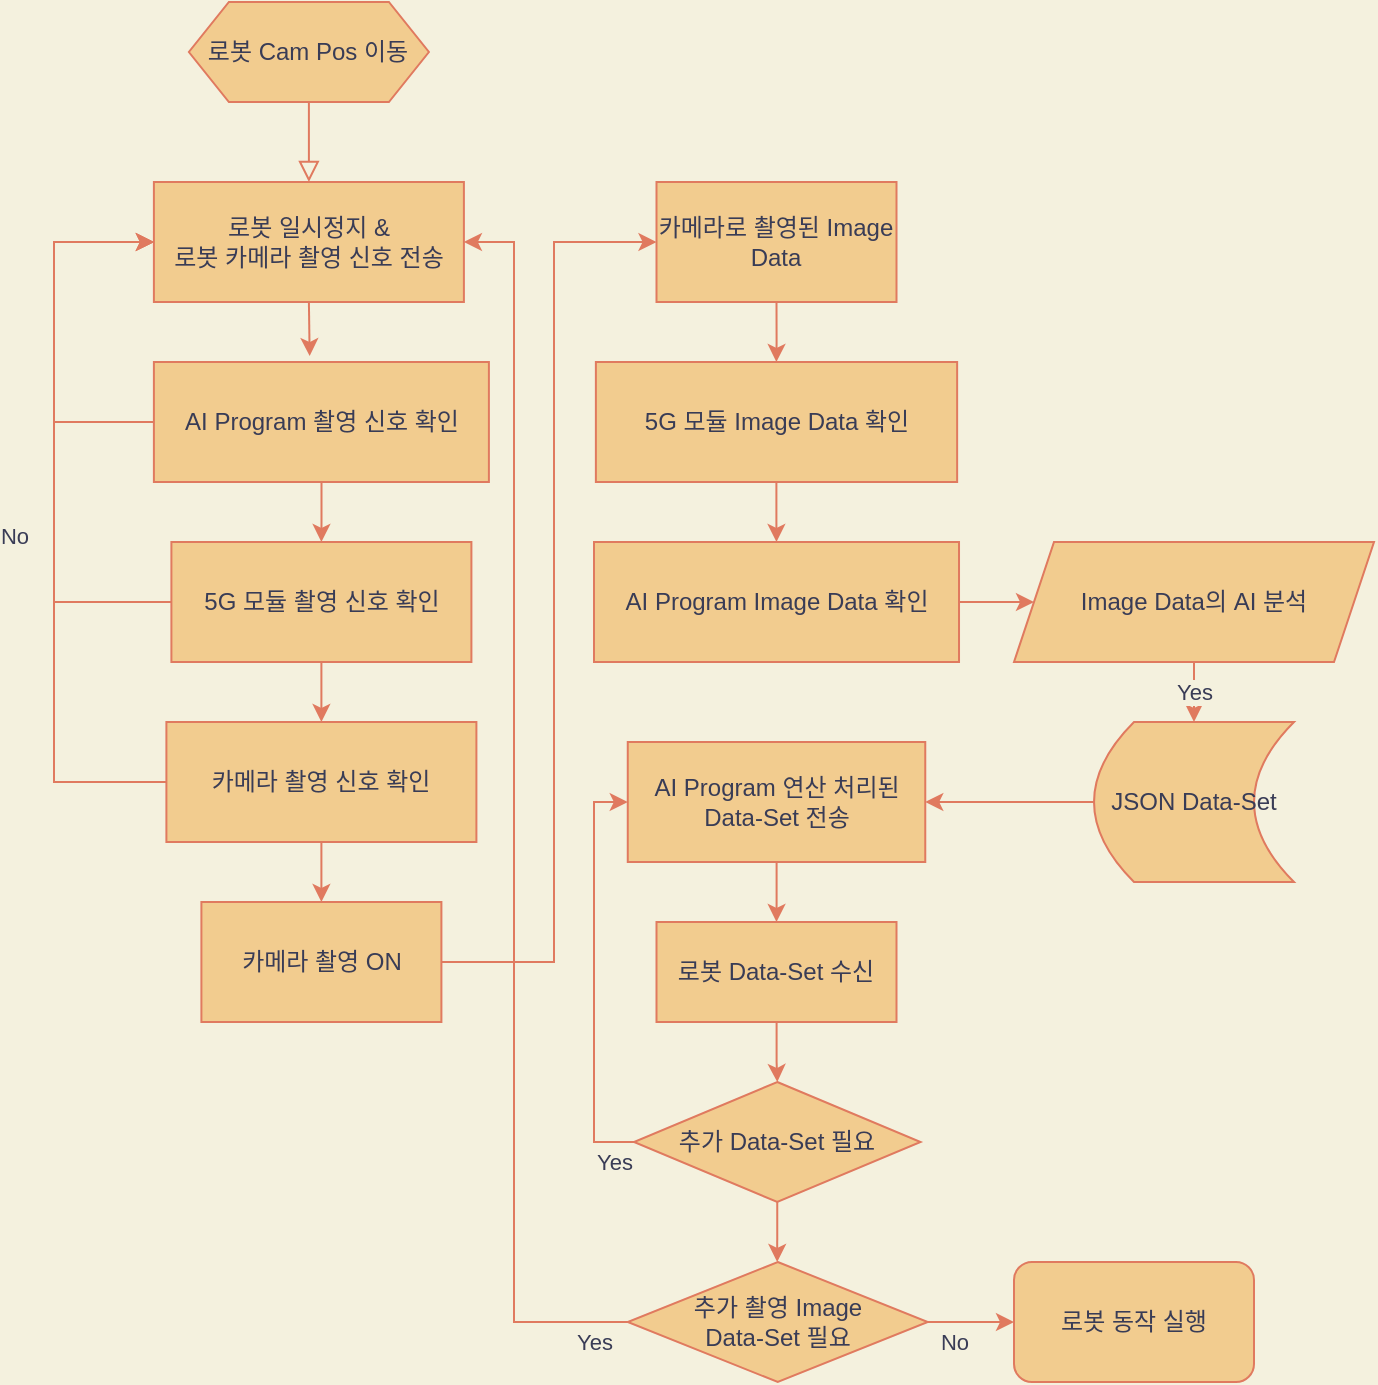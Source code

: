 <mxfile version="20.0.3" type="github">
  <diagram id="C5RBs43oDa-KdzZeNtuy" name="Page-1">
    <mxGraphModel dx="1422" dy="754" grid="1" gridSize="10" guides="1" tooltips="1" connect="1" arrows="1" fold="1" page="1" pageScale="1" pageWidth="827" pageHeight="1169" background="#F4F1DE" math="0" shadow="0">
      <root>
        <mxCell id="WIyWlLk6GJQsqaUBKTNV-0" />
        <mxCell id="WIyWlLk6GJQsqaUBKTNV-1" parent="WIyWlLk6GJQsqaUBKTNV-0" />
        <mxCell id="WIyWlLk6GJQsqaUBKTNV-2" value="" style="rounded=0;html=1;jettySize=auto;orthogonalLoop=1;fontSize=11;endArrow=block;endFill=0;endSize=8;strokeWidth=1;shadow=0;labelBackgroundColor=none;edgeStyle=orthogonalEdgeStyle;entryX=0.5;entryY=0;entryDx=0;entryDy=0;exitX=0.5;exitY=1;exitDx=0;exitDy=0;strokeColor=#E07A5F;fontColor=#393C56;" parent="WIyWlLk6GJQsqaUBKTNV-1" source="P4Yn5vLspaWMZoXm2F2t-19" target="P4Yn5vLspaWMZoXm2F2t-16" edge="1">
          <mxGeometry relative="1" as="geometry">
            <mxPoint x="316.2" y="330" as="sourcePoint" />
            <mxPoint x="286.2" y="290" as="targetPoint" />
          </mxGeometry>
        </mxCell>
        <mxCell id="P4Yn5vLspaWMZoXm2F2t-17" style="edgeStyle=orthogonalEdgeStyle;rounded=0;orthogonalLoop=1;jettySize=auto;html=1;exitX=0.5;exitY=1;exitDx=0;exitDy=0;entryX=0.465;entryY=-0.05;entryDx=0;entryDy=0;entryPerimeter=0;labelBackgroundColor=#F4F1DE;strokeColor=#E07A5F;fontColor=#393C56;" edge="1" parent="WIyWlLk6GJQsqaUBKTNV-1" source="P4Yn5vLspaWMZoXm2F2t-16" target="P4Yn5vLspaWMZoXm2F2t-1">
          <mxGeometry relative="1" as="geometry">
            <mxPoint x="454.95" y="340" as="sourcePoint" />
            <mxPoint x="534.95" y="450" as="targetPoint" />
          </mxGeometry>
        </mxCell>
        <mxCell id="P4Yn5vLspaWMZoXm2F2t-5" value="" style="edgeStyle=orthogonalEdgeStyle;rounded=0;orthogonalLoop=1;jettySize=auto;html=1;labelBackgroundColor=#F4F1DE;strokeColor=#E07A5F;fontColor=#393C56;" edge="1" parent="WIyWlLk6GJQsqaUBKTNV-1" source="P4Yn5vLspaWMZoXm2F2t-1" target="P4Yn5vLspaWMZoXm2F2t-4">
          <mxGeometry relative="1" as="geometry" />
        </mxCell>
        <mxCell id="P4Yn5vLspaWMZoXm2F2t-38" style="edgeStyle=orthogonalEdgeStyle;rounded=0;orthogonalLoop=1;jettySize=auto;html=1;exitX=0;exitY=0.5;exitDx=0;exitDy=0;entryX=0;entryY=0.5;entryDx=0;entryDy=0;labelBackgroundColor=#F4F1DE;strokeColor=#E07A5F;fontColor=#393C56;" edge="1" parent="WIyWlLk6GJQsqaUBKTNV-1" source="P4Yn5vLspaWMZoXm2F2t-1" target="P4Yn5vLspaWMZoXm2F2t-16">
          <mxGeometry relative="1" as="geometry">
            <mxPoint x="40" y="390" as="targetPoint" />
            <Array as="points">
              <mxPoint x="60" y="390" />
              <mxPoint x="60" y="300" />
            </Array>
          </mxGeometry>
        </mxCell>
        <mxCell id="P4Yn5vLspaWMZoXm2F2t-1" value="AI Program 촬영 신호 확인" style="rounded=0;whiteSpace=wrap;html=1;fillColor=#F2CC8F;strokeColor=#E07A5F;fontColor=#393C56;" vertex="1" parent="WIyWlLk6GJQsqaUBKTNV-1">
          <mxGeometry x="109.95" y="360" width="167.5" height="60" as="geometry" />
        </mxCell>
        <mxCell id="P4Yn5vLspaWMZoXm2F2t-7" value="" style="edgeStyle=orthogonalEdgeStyle;rounded=0;orthogonalLoop=1;jettySize=auto;html=1;labelBackgroundColor=#F4F1DE;strokeColor=#E07A5F;fontColor=#393C56;" edge="1" parent="WIyWlLk6GJQsqaUBKTNV-1" source="P4Yn5vLspaWMZoXm2F2t-4" target="P4Yn5vLspaWMZoXm2F2t-6">
          <mxGeometry relative="1" as="geometry" />
        </mxCell>
        <mxCell id="P4Yn5vLspaWMZoXm2F2t-37" style="edgeStyle=orthogonalEdgeStyle;rounded=0;orthogonalLoop=1;jettySize=auto;html=1;exitX=0;exitY=0.5;exitDx=0;exitDy=0;entryX=0;entryY=0.5;entryDx=0;entryDy=0;labelBackgroundColor=#F4F1DE;strokeColor=#E07A5F;fontColor=#393C56;" edge="1" parent="WIyWlLk6GJQsqaUBKTNV-1" source="P4Yn5vLspaWMZoXm2F2t-4" target="P4Yn5vLspaWMZoXm2F2t-16">
          <mxGeometry relative="1" as="geometry">
            <mxPoint x="40" y="480" as="targetPoint" />
            <Array as="points">
              <mxPoint x="60" y="480" />
              <mxPoint x="60" y="300" />
            </Array>
          </mxGeometry>
        </mxCell>
        <mxCell id="P4Yn5vLspaWMZoXm2F2t-4" value="5G 모듈 촬영 신호 확인" style="whiteSpace=wrap;html=1;rounded=0;fillColor=#F2CC8F;strokeColor=#E07A5F;fontColor=#393C56;" vertex="1" parent="WIyWlLk6GJQsqaUBKTNV-1">
          <mxGeometry x="118.7" y="450" width="150" height="60" as="geometry" />
        </mxCell>
        <mxCell id="P4Yn5vLspaWMZoXm2F2t-21" value="" style="edgeStyle=orthogonalEdgeStyle;rounded=0;orthogonalLoop=1;jettySize=auto;html=1;labelBackgroundColor=#F4F1DE;strokeColor=#E07A5F;fontColor=#393C56;" edge="1" parent="WIyWlLk6GJQsqaUBKTNV-1" source="P4Yn5vLspaWMZoXm2F2t-6" target="P4Yn5vLspaWMZoXm2F2t-20">
          <mxGeometry relative="1" as="geometry" />
        </mxCell>
        <mxCell id="P4Yn5vLspaWMZoXm2F2t-6" value="카메라 촬영 신호 확인" style="whiteSpace=wrap;html=1;rounded=0;fillColor=#F2CC8F;strokeColor=#E07A5F;fontColor=#393C56;" vertex="1" parent="WIyWlLk6GJQsqaUBKTNV-1">
          <mxGeometry x="116.2" y="540" width="155" height="60" as="geometry" />
        </mxCell>
        <mxCell id="P4Yn5vLspaWMZoXm2F2t-16" value="로봇 일시정지 &amp;amp; &lt;br&gt;로봇 카메라 촬영 신호 전송" style="rounded=0;whiteSpace=wrap;html=1;fillColor=#F2CC8F;strokeColor=#E07A5F;fontColor=#393C56;" vertex="1" parent="WIyWlLk6GJQsqaUBKTNV-1">
          <mxGeometry x="109.95" y="270" width="155" height="60" as="geometry" />
        </mxCell>
        <mxCell id="P4Yn5vLspaWMZoXm2F2t-19" value="로봇 Cam Pos 이동" style="shape=hexagon;perimeter=hexagonPerimeter2;whiteSpace=wrap;html=1;fixedSize=1;fillColor=#F2CC8F;strokeColor=#E07A5F;fontColor=#393C56;" vertex="1" parent="WIyWlLk6GJQsqaUBKTNV-1">
          <mxGeometry x="127.45" y="180" width="120" height="50" as="geometry" />
        </mxCell>
        <mxCell id="P4Yn5vLspaWMZoXm2F2t-25" value="" style="edgeStyle=orthogonalEdgeStyle;rounded=0;orthogonalLoop=1;jettySize=auto;html=1;entryX=0;entryY=0.5;entryDx=0;entryDy=0;labelBackgroundColor=#F4F1DE;strokeColor=#E07A5F;fontColor=#393C56;" edge="1" parent="WIyWlLk6GJQsqaUBKTNV-1" source="P4Yn5vLspaWMZoXm2F2t-20" target="P4Yn5vLspaWMZoXm2F2t-52">
          <mxGeometry relative="1" as="geometry">
            <mxPoint x="357.65" y="215" as="targetPoint" />
            <Array as="points">
              <mxPoint x="310" y="660" />
              <mxPoint x="310" y="300" />
            </Array>
          </mxGeometry>
        </mxCell>
        <mxCell id="P4Yn5vLspaWMZoXm2F2t-26" value="" style="edgeStyle=orthogonalEdgeStyle;rounded=0;orthogonalLoop=1;jettySize=auto;exitX=0;exitY=0.5;exitDx=0;exitDy=0;entryX=0;entryY=0.5;entryDx=0;entryDy=0;html=1;labelBackgroundColor=#F4F1DE;strokeColor=#E07A5F;fontColor=#393C56;" edge="1" parent="WIyWlLk6GJQsqaUBKTNV-1" source="P4Yn5vLspaWMZoXm2F2t-6" target="P4Yn5vLspaWMZoXm2F2t-16">
          <mxGeometry relative="1" as="geometry">
            <mxPoint x="76.2" y="290" as="targetPoint" />
            <Array as="points">
              <mxPoint x="60" y="570" />
              <mxPoint x="60" y="300" />
            </Array>
          </mxGeometry>
        </mxCell>
        <mxCell id="P4Yn5vLspaWMZoXm2F2t-27" value="No" style="edgeLabel;html=1;align=center;verticalAlign=middle;resizable=0;points=[];labelBackgroundColor=#F4F1DE;fontColor=#393C56;" vertex="1" connectable="0" parent="P4Yn5vLspaWMZoXm2F2t-26">
          <mxGeometry x="-0.049" relative="1" as="geometry">
            <mxPoint x="-20" as="offset" />
          </mxGeometry>
        </mxCell>
        <mxCell id="P4Yn5vLspaWMZoXm2F2t-20" value="카메라 촬영 ON" style="whiteSpace=wrap;html=1;rounded=0;fillColor=#F2CC8F;strokeColor=#E07A5F;fontColor=#393C56;" vertex="1" parent="WIyWlLk6GJQsqaUBKTNV-1">
          <mxGeometry x="133.7" y="630" width="120" height="60" as="geometry" />
        </mxCell>
        <mxCell id="P4Yn5vLspaWMZoXm2F2t-40" value="" style="edgeStyle=orthogonalEdgeStyle;rounded=0;orthogonalLoop=1;jettySize=auto;html=1;labelBackgroundColor=#F4F1DE;strokeColor=#E07A5F;fontColor=#393C56;exitX=0.5;exitY=1;exitDx=0;exitDy=0;" edge="1" parent="WIyWlLk6GJQsqaUBKTNV-1" source="P4Yn5vLspaWMZoXm2F2t-52" target="P4Yn5vLspaWMZoXm2F2t-39">
          <mxGeometry relative="1" as="geometry">
            <mxPoint x="421.32" y="330" as="sourcePoint" />
          </mxGeometry>
        </mxCell>
        <mxCell id="P4Yn5vLspaWMZoXm2F2t-42" value="" style="edgeStyle=orthogonalEdgeStyle;rounded=0;orthogonalLoop=1;jettySize=auto;html=1;labelBackgroundColor=#F4F1DE;strokeColor=#E07A5F;fontColor=#393C56;" edge="1" parent="WIyWlLk6GJQsqaUBKTNV-1" source="P4Yn5vLspaWMZoXm2F2t-39" target="P4Yn5vLspaWMZoXm2F2t-41">
          <mxGeometry relative="1" as="geometry" />
        </mxCell>
        <mxCell id="P4Yn5vLspaWMZoXm2F2t-39" value="5G 모듈 Image Data 확인" style="whiteSpace=wrap;html=1;rounded=0;fillColor=#F2CC8F;strokeColor=#E07A5F;fontColor=#393C56;" vertex="1" parent="WIyWlLk6GJQsqaUBKTNV-1">
          <mxGeometry x="330.94" y="360" width="180.63" height="60" as="geometry" />
        </mxCell>
        <mxCell id="P4Yn5vLspaWMZoXm2F2t-44" value="Yes" style="edgeStyle=orthogonalEdgeStyle;rounded=0;orthogonalLoop=1;jettySize=auto;html=1;exitX=0.5;exitY=1;exitDx=0;exitDy=0;labelBackgroundColor=#F4F1DE;strokeColor=#E07A5F;fontColor=#393C56;entryX=0.5;entryY=0;entryDx=0;entryDy=0;" edge="1" parent="WIyWlLk6GJQsqaUBKTNV-1" source="P4Yn5vLspaWMZoXm2F2t-61" target="P4Yn5vLspaWMZoXm2F2t-63">
          <mxGeometry relative="1" as="geometry">
            <mxPoint x="622.82" y="505" as="sourcePoint" />
            <mxPoint x="630" y="550" as="targetPoint" />
          </mxGeometry>
        </mxCell>
        <mxCell id="P4Yn5vLspaWMZoXm2F2t-48" value="" style="edgeStyle=orthogonalEdgeStyle;rounded=0;orthogonalLoop=1;jettySize=auto;html=1;labelBackgroundColor=#F4F1DE;strokeColor=#E07A5F;fontColor=#393C56;entryX=0;entryY=0.5;entryDx=0;entryDy=0;" edge="1" parent="WIyWlLk6GJQsqaUBKTNV-1" source="P4Yn5vLspaWMZoXm2F2t-41" target="P4Yn5vLspaWMZoXm2F2t-61">
          <mxGeometry relative="1" as="geometry">
            <mxPoint x="542.82" y="480" as="targetPoint" />
          </mxGeometry>
        </mxCell>
        <mxCell id="P4Yn5vLspaWMZoXm2F2t-41" value="AI Program Image Data&amp;nbsp;확인" style="whiteSpace=wrap;html=1;rounded=0;fillColor=#F2CC8F;strokeColor=#E07A5F;fontColor=#393C56;" vertex="1" parent="WIyWlLk6GJQsqaUBKTNV-1">
          <mxGeometry x="330" y="450" width="182.51" height="60" as="geometry" />
        </mxCell>
        <mxCell id="P4Yn5vLspaWMZoXm2F2t-57" value="" style="edgeStyle=orthogonalEdgeStyle;rounded=0;sketch=0;orthogonalLoop=1;jettySize=auto;html=1;fontColor=#393C56;strokeColor=#E07A5F;fillColor=#F2CC8F;exitX=0;exitY=0.5;exitDx=0;exitDy=0;" edge="1" parent="WIyWlLk6GJQsqaUBKTNV-1" source="P4Yn5vLspaWMZoXm2F2t-63" target="P4Yn5vLspaWMZoXm2F2t-45">
          <mxGeometry relative="1" as="geometry">
            <mxPoint x="565" y="570" as="sourcePoint" />
          </mxGeometry>
        </mxCell>
        <mxCell id="P4Yn5vLspaWMZoXm2F2t-50" value="" style="edgeStyle=orthogonalEdgeStyle;rounded=0;orthogonalLoop=1;jettySize=auto;html=1;labelBackgroundColor=#F4F1DE;strokeColor=#E07A5F;fontColor=#393C56;entryX=0.5;entryY=0;entryDx=0;entryDy=0;" edge="1" parent="WIyWlLk6GJQsqaUBKTNV-1" source="P4Yn5vLspaWMZoXm2F2t-45" target="P4Yn5vLspaWMZoXm2F2t-69">
          <mxGeometry relative="1" as="geometry">
            <mxPoint x="421.26" y="640" as="targetPoint" />
          </mxGeometry>
        </mxCell>
        <mxCell id="P4Yn5vLspaWMZoXm2F2t-45" value="AI Program 연산 처리된 Data-Set 전송" style="whiteSpace=wrap;html=1;rounded=0;fillColor=#F2CC8F;strokeColor=#E07A5F;fontColor=#393C56;" vertex="1" parent="WIyWlLk6GJQsqaUBKTNV-1">
          <mxGeometry x="346.88" y="550" width="148.75" height="60" as="geometry" />
        </mxCell>
        <mxCell id="P4Yn5vLspaWMZoXm2F2t-52" value="카메라로 촬영된 Image Data" style="rounded=0;whiteSpace=wrap;html=1;sketch=0;fontColor=#393C56;strokeColor=#E07A5F;fillColor=#F2CC8F;" vertex="1" parent="WIyWlLk6GJQsqaUBKTNV-1">
          <mxGeometry x="361.25" y="270" width="120" height="60" as="geometry" />
        </mxCell>
        <mxCell id="P4Yn5vLspaWMZoXm2F2t-61" value="Image Data의 AI 분석" style="shape=parallelogram;perimeter=parallelogramPerimeter;whiteSpace=wrap;html=1;fixedSize=1;rounded=0;sketch=0;fontColor=#393C56;strokeColor=#E07A5F;fillColor=#F2CC8F;" vertex="1" parent="WIyWlLk6GJQsqaUBKTNV-1">
          <mxGeometry x="540" y="450" width="180" height="60" as="geometry" />
        </mxCell>
        <mxCell id="P4Yn5vLspaWMZoXm2F2t-63" value="JSON Data-Set" style="shape=dataStorage;whiteSpace=wrap;html=1;fixedSize=1;rounded=0;sketch=0;fontColor=#393C56;strokeColor=#E07A5F;fillColor=#F2CC8F;" vertex="1" parent="WIyWlLk6GJQsqaUBKTNV-1">
          <mxGeometry x="580" y="540" width="100" height="80" as="geometry" />
        </mxCell>
        <mxCell id="P4Yn5vLspaWMZoXm2F2t-71" value="" style="edgeStyle=orthogonalEdgeStyle;rounded=0;sketch=0;orthogonalLoop=1;jettySize=auto;html=1;fontColor=#393C56;strokeColor=#E07A5F;fillColor=#F2CC8F;" edge="1" parent="WIyWlLk6GJQsqaUBKTNV-1" source="P4Yn5vLspaWMZoXm2F2t-69" target="P4Yn5vLspaWMZoXm2F2t-70">
          <mxGeometry relative="1" as="geometry" />
        </mxCell>
        <mxCell id="P4Yn5vLspaWMZoXm2F2t-69" value="로봇 Data-Set 수신" style="rounded=0;whiteSpace=wrap;html=1;sketch=0;fontColor=#393C56;strokeColor=#E07A5F;fillColor=#F2CC8F;" vertex="1" parent="WIyWlLk6GJQsqaUBKTNV-1">
          <mxGeometry x="361.25" y="640" width="120" height="50" as="geometry" />
        </mxCell>
        <mxCell id="P4Yn5vLspaWMZoXm2F2t-72" value="Yes" style="edgeStyle=orthogonalEdgeStyle;rounded=0;sketch=0;orthogonalLoop=1;jettySize=auto;html=1;entryX=0;entryY=0.5;entryDx=0;entryDy=0;fontColor=#393C56;strokeColor=#E07A5F;fillColor=#F2CC8F;labelBackgroundColor=none;" edge="1" parent="WIyWlLk6GJQsqaUBKTNV-1" source="P4Yn5vLspaWMZoXm2F2t-70" target="P4Yn5vLspaWMZoXm2F2t-45">
          <mxGeometry x="-0.903" y="10" relative="1" as="geometry">
            <Array as="points">
              <mxPoint x="330" y="750" />
              <mxPoint x="330" y="580" />
            </Array>
            <mxPoint as="offset" />
          </mxGeometry>
        </mxCell>
        <mxCell id="P4Yn5vLspaWMZoXm2F2t-75" value="No" style="edgeStyle=orthogonalEdgeStyle;rounded=0;sketch=0;orthogonalLoop=1;jettySize=auto;html=1;labelBackgroundColor=none;fontColor=#393C56;strokeColor=#E07A5F;fillColor=#F2CC8F;entryX=0;entryY=0.5;entryDx=0;entryDy=0;exitX=1;exitY=0.5;exitDx=0;exitDy=0;" edge="1" parent="WIyWlLk6GJQsqaUBKTNV-1" source="P4Yn5vLspaWMZoXm2F2t-79" target="P4Yn5vLspaWMZoXm2F2t-76">
          <mxGeometry x="-0.392" y="-10" relative="1" as="geometry">
            <mxPoint x="580" y="750" as="sourcePoint" />
            <mxPoint x="580.005" y="750" as="targetPoint" />
            <mxPoint as="offset" />
          </mxGeometry>
        </mxCell>
        <mxCell id="P4Yn5vLspaWMZoXm2F2t-77" value="No" style="edgeStyle=orthogonalEdgeStyle;rounded=0;sketch=0;orthogonalLoop=1;jettySize=auto;html=1;labelBackgroundColor=none;fontColor=#393C56;strokeColor=#E07A5F;fillColor=#F2CC8F;entryX=0.5;entryY=0;entryDx=0;entryDy=0;exitX=0.5;exitY=1;exitDx=0;exitDy=0;" edge="1" parent="WIyWlLk6GJQsqaUBKTNV-1" source="P4Yn5vLspaWMZoXm2F2t-70" target="P4Yn5vLspaWMZoXm2F2t-79">
          <mxGeometry x="1" y="-22" relative="1" as="geometry">
            <mxPoint x="421.25" y="820" as="targetPoint" />
            <Array as="points">
              <mxPoint x="422" y="810" />
              <mxPoint x="422" y="810" />
            </Array>
            <mxPoint as="offset" />
          </mxGeometry>
        </mxCell>
        <mxCell id="P4Yn5vLspaWMZoXm2F2t-70" value="추가 Data-Set 필요" style="rhombus;whiteSpace=wrap;html=1;fillColor=#F2CC8F;strokeColor=#E07A5F;fontColor=#393C56;rounded=0;sketch=0;" vertex="1" parent="WIyWlLk6GJQsqaUBKTNV-1">
          <mxGeometry x="350" y="720" width="143.27" height="60" as="geometry" />
        </mxCell>
        <mxCell id="P4Yn5vLspaWMZoXm2F2t-76" value="로봇 동작 실행" style="rounded=1;whiteSpace=wrap;html=1;sketch=0;fontColor=#393C56;strokeColor=#E07A5F;fillColor=#F2CC8F;" vertex="1" parent="WIyWlLk6GJQsqaUBKTNV-1">
          <mxGeometry x="540" y="810" width="120" height="60" as="geometry" />
        </mxCell>
        <mxCell id="P4Yn5vLspaWMZoXm2F2t-80" value="Yes" style="edgeStyle=orthogonalEdgeStyle;rounded=0;sketch=0;orthogonalLoop=1;jettySize=auto;html=1;exitX=0;exitY=0.5;exitDx=0;exitDy=0;entryX=1;entryY=0.5;entryDx=0;entryDy=0;labelBackgroundColor=none;fontColor=#393C56;strokeColor=#E07A5F;fillColor=#F2CC8F;" edge="1" parent="WIyWlLk6GJQsqaUBKTNV-1" source="P4Yn5vLspaWMZoXm2F2t-79" target="P4Yn5vLspaWMZoXm2F2t-16">
          <mxGeometry x="-0.946" y="10" relative="1" as="geometry">
            <Array as="points">
              <mxPoint x="290" y="840" />
              <mxPoint x="290" y="300" />
            </Array>
            <mxPoint as="offset" />
          </mxGeometry>
        </mxCell>
        <mxCell id="P4Yn5vLspaWMZoXm2F2t-79" value="추가 촬영 Image &lt;br&gt;Data-Set 필요" style="rhombus;whiteSpace=wrap;html=1;rounded=0;sketch=0;fontColor=#393C56;strokeColor=#E07A5F;fillColor=#F2CC8F;" vertex="1" parent="WIyWlLk6GJQsqaUBKTNV-1">
          <mxGeometry x="346.88" y="810" width="150" height="60" as="geometry" />
        </mxCell>
      </root>
    </mxGraphModel>
  </diagram>
</mxfile>
